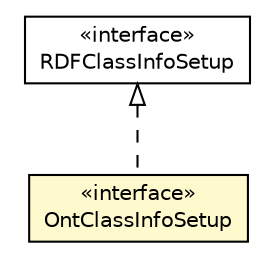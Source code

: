 #!/usr/local/bin/dot
#
# Class diagram 
# Generated by UMLGraph version R5_6-24-gf6e263 (http://www.umlgraph.org/)
#

digraph G {
	edge [fontname="Helvetica",fontsize=10,labelfontname="Helvetica",labelfontsize=10];
	node [fontname="Helvetica",fontsize=10,shape=plaintext];
	nodesep=0.25;
	ranksep=0.5;
	// org.universAAL.middleware.owl.OntClassInfoSetup
	c260712 [label=<<table title="org.universAAL.middleware.owl.OntClassInfoSetup" border="0" cellborder="1" cellspacing="0" cellpadding="2" port="p" bgcolor="lemonChiffon" href="./OntClassInfoSetup.html">
		<tr><td><table border="0" cellspacing="0" cellpadding="1">
<tr><td align="center" balign="center"> &#171;interface&#187; </td></tr>
<tr><td align="center" balign="center"> OntClassInfoSetup </td></tr>
		</table></td></tr>
		</table>>, URL="./OntClassInfoSetup.html", fontname="Helvetica", fontcolor="black", fontsize=10.0];
	// org.universAAL.middleware.rdf.RDFClassInfoSetup
	c260739 [label=<<table title="org.universAAL.middleware.rdf.RDFClassInfoSetup" border="0" cellborder="1" cellspacing="0" cellpadding="2" port="p" href="../rdf/RDFClassInfoSetup.html">
		<tr><td><table border="0" cellspacing="0" cellpadding="1">
<tr><td align="center" balign="center"> &#171;interface&#187; </td></tr>
<tr><td align="center" balign="center"> RDFClassInfoSetup </td></tr>
		</table></td></tr>
		</table>>, URL="../rdf/RDFClassInfoSetup.html", fontname="Helvetica", fontcolor="black", fontsize=10.0];
	//org.universAAL.middleware.owl.OntClassInfoSetup implements org.universAAL.middleware.rdf.RDFClassInfoSetup
	c260739:p -> c260712:p [dir=back,arrowtail=empty,style=dashed];
}

